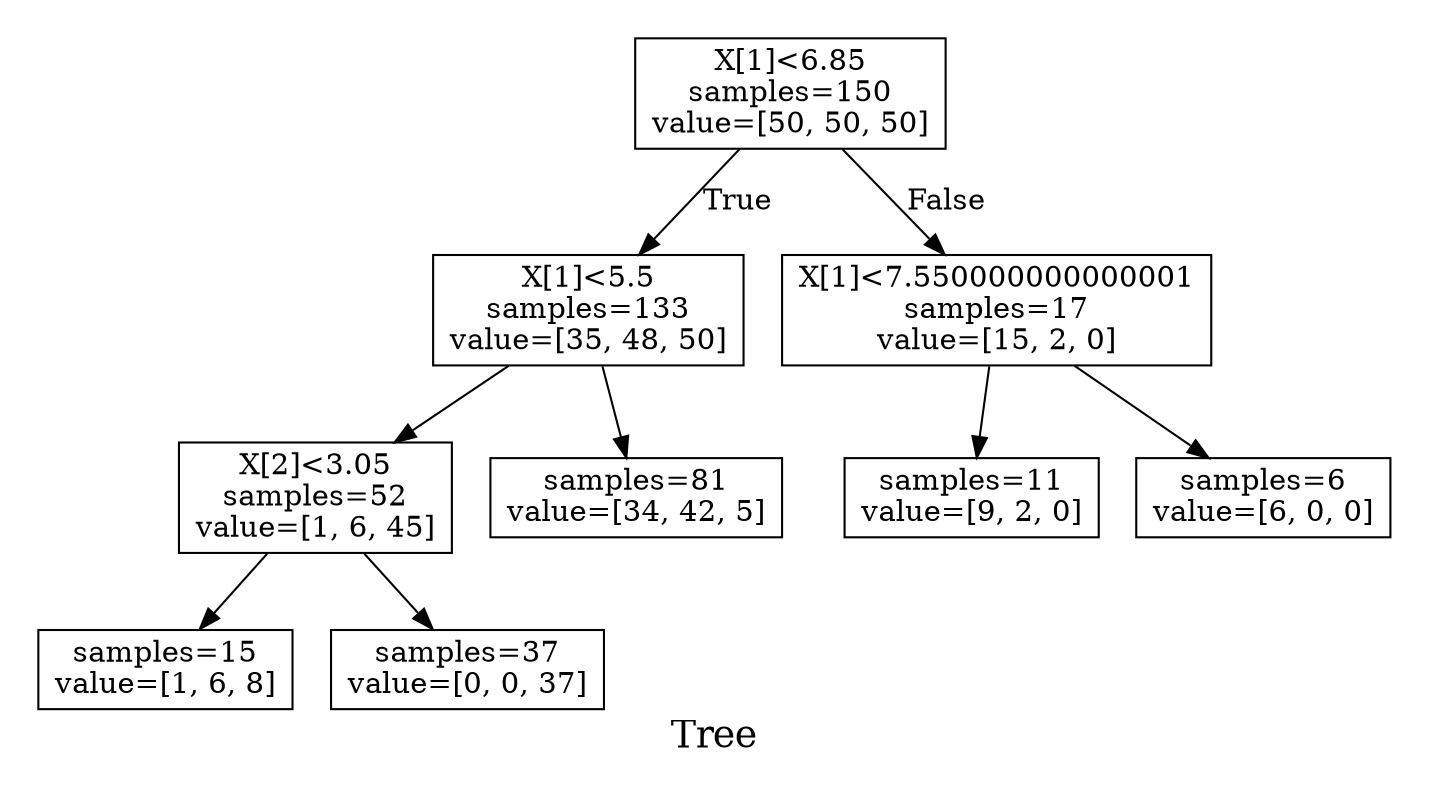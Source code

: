 digraph Tree_model{
graph[
label = "Tree",
bgcolor = "#ffffff",
fontcolor = "#000000",
fontsize = "18",
style = "filled",
margin = 0.2
];
node[
shape = box,
fillcolor = "#ffffff"
];
node1 [
label = "X[1]<6.85
samples=150
value=[50, 50, 50]"
];
node2 [
label = "X[1]<5.5
samples=133
value=[35, 48, 50]"
];
node3 [
label = "X[2]<3.05
samples=52
value=[1, 6, 45]"
];
node4 [
label = "samples=15
value=[1, 6, 8]"
];
node5 [
label = "samples=37
value=[0, 0, 37]"
];
node6 [
label = "samples=81
value=[34, 42, 5]"
];
node7 [
label = "X[1]<7.550000000000001
samples=17
value=[15, 2, 0]"
];
node8 [
label = "samples=11
value=[9, 2, 0]"
];
node9 [
label = "samples=6
value=[6, 0, 0]"
];
node1->node2[label = "True"];
node2->node3;
node3->node4;
node3->node5;
node2->node6;
node1->node7[label = "False"];
node7->node8;
node7->node9;
}
